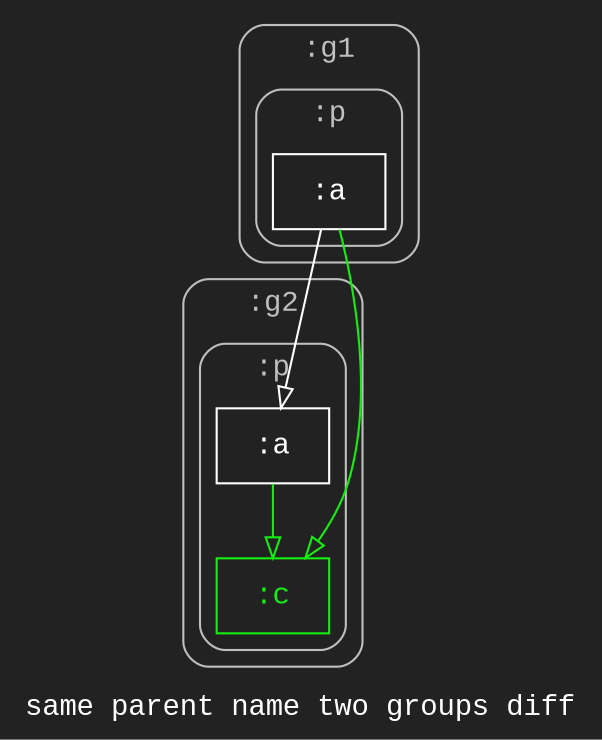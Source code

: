 digraph D {
    label="same parent name two groups diff";
    tooltip="same parent name two groups diff";
    bgcolor="#222222";
    fontcolor="#ffffff";
    fontname="Courier New";
    
    subgraph cluster_node1 { /* :g1 */
        label=":g1";
        style="rounded";
        fontname="Courier New";
        color="#bfbfbf";
        fontcolor="#bfbfbf";
        tooltip=":g1";
        
        subgraph cluster_node2 { /* :p */
            label=":p";
            style="rounded";
            fontname="Courier New";
            color="#bfbfbf";
            fontcolor="#bfbfbf";
            tooltip=":g1:p";
            
            node3 [color="#ffffff",fontcolor="#ffffff",fontname="Courier New",shape="rectangle",tooltip=":g1:p:a",label=":a"]
        }
    }
    
    subgraph cluster_node4 { /* :g2 */
        label=":g2";
        style="rounded";
        fontname="Courier New";
        color="#bfbfbf";
        fontcolor="#bfbfbf";
        tooltip=":g2";
        
        subgraph cluster_node5 { /* :p */
            label=":p";
            style="rounded";
            fontname="Courier New";
            color="#bfbfbf";
            fontcolor="#bfbfbf";
            tooltip=":g2:p";
            
            node6 [color="#ffffff",fontcolor="#ffffff",fontname="Courier New",shape="rectangle",tooltip=":g2:p:a",label=":a"]
            node7 [color="#15ef10",fontcolor="#15ef10",fontname="Courier New",shape="rectangle",tooltip=":g2:p:c",label=":c"]
        }
    }
    
    node3 -> node6 [arrowhead="empty",color="#ffffff",tooltip=":g1:p:a\n   ->\n:g2:p:a",]
    node3 -> node7 [arrowhead="empty",color="#15ef10",tooltip=":g1:p:a\n   ->\n:g2:p:c",]
    node6 -> node7 [arrowhead="empty",color="#15ef10",tooltip=":g2:p:a\n   ->\n:g2:p:c",]
}
